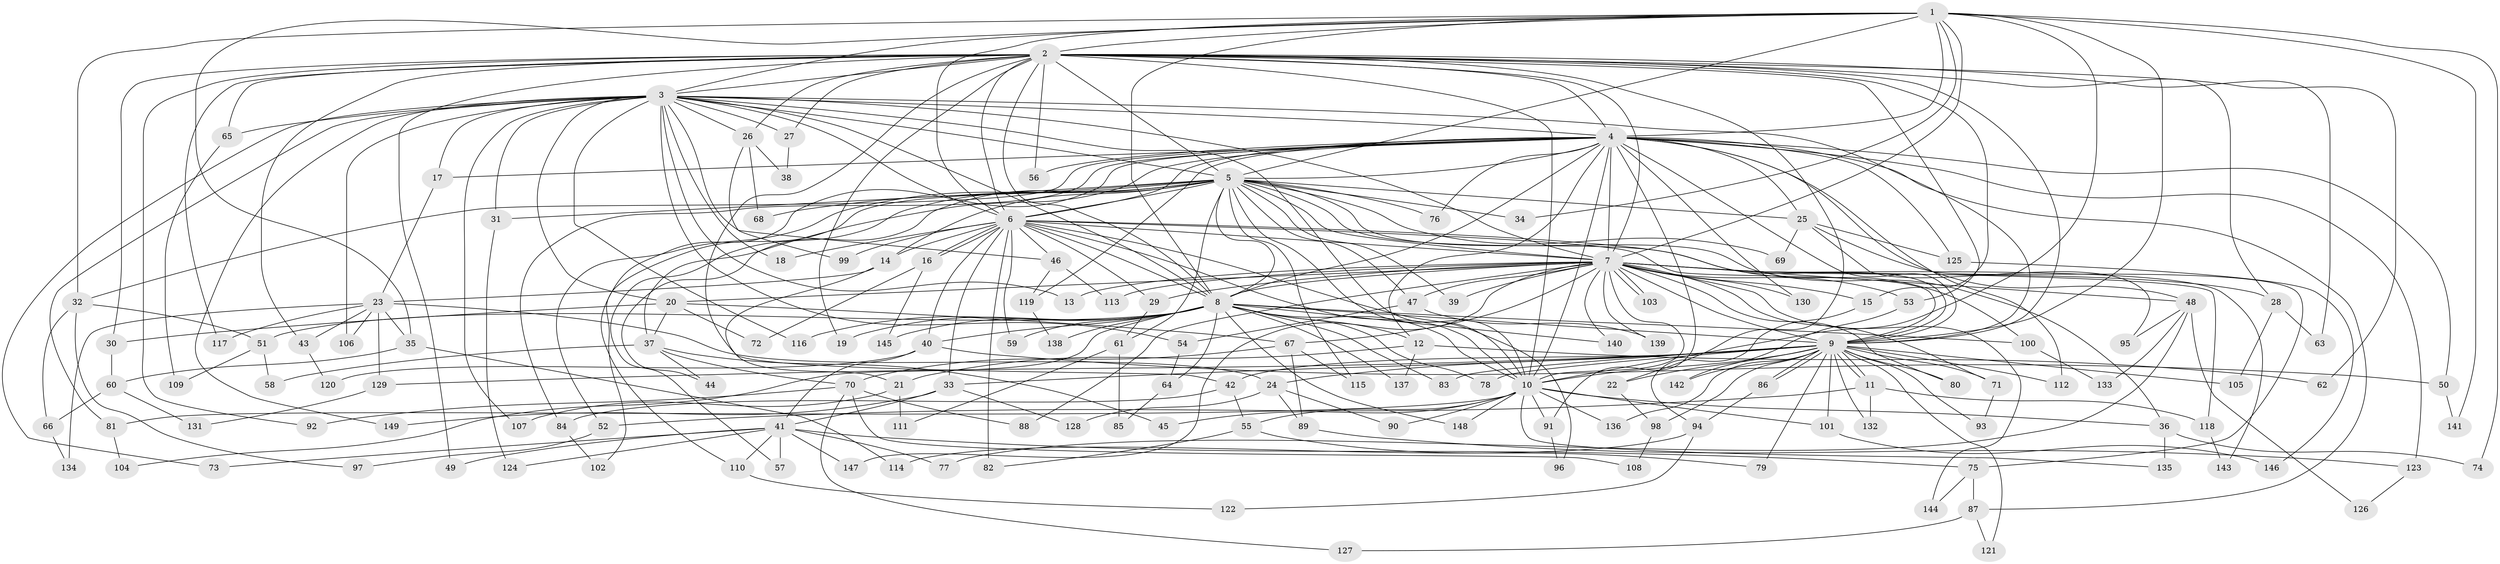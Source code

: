// coarse degree distribution, {3: 0.2, 25: 0.022222222222222223, 6: 0.08888888888888889, 2: 0.2, 5: 0.1111111111111111, 4: 0.13333333333333333, 9: 0.044444444444444446, 14: 0.022222222222222223, 8: 0.022222222222222223, 20: 0.022222222222222223, 1: 0.022222222222222223, 16: 0.022222222222222223, 19: 0.022222222222222223, 18: 0.022222222222222223, 7: 0.022222222222222223, 10: 0.022222222222222223}
// Generated by graph-tools (version 1.1) at 2025/36/03/04/25 23:36:22]
// undirected, 149 vertices, 323 edges
graph export_dot {
  node [color=gray90,style=filled];
  1;
  2;
  3;
  4;
  5;
  6;
  7;
  8;
  9;
  10;
  11;
  12;
  13;
  14;
  15;
  16;
  17;
  18;
  19;
  20;
  21;
  22;
  23;
  24;
  25;
  26;
  27;
  28;
  29;
  30;
  31;
  32;
  33;
  34;
  35;
  36;
  37;
  38;
  39;
  40;
  41;
  42;
  43;
  44;
  45;
  46;
  47;
  48;
  49;
  50;
  51;
  52;
  53;
  54;
  55;
  56;
  57;
  58;
  59;
  60;
  61;
  62;
  63;
  64;
  65;
  66;
  67;
  68;
  69;
  70;
  71;
  72;
  73;
  74;
  75;
  76;
  77;
  78;
  79;
  80;
  81;
  82;
  83;
  84;
  85;
  86;
  87;
  88;
  89;
  90;
  91;
  92;
  93;
  94;
  95;
  96;
  97;
  98;
  99;
  100;
  101;
  102;
  103;
  104;
  105;
  106;
  107;
  108;
  109;
  110;
  111;
  112;
  113;
  114;
  115;
  116;
  117;
  118;
  119;
  120;
  121;
  122;
  123;
  124;
  125;
  126;
  127;
  128;
  129;
  130;
  131;
  132;
  133;
  134;
  135;
  136;
  137;
  138;
  139;
  140;
  141;
  142;
  143;
  144;
  145;
  146;
  147;
  148;
  149;
  1 -- 2;
  1 -- 3;
  1 -- 4;
  1 -- 5;
  1 -- 6;
  1 -- 7;
  1 -- 8;
  1 -- 9;
  1 -- 10;
  1 -- 32;
  1 -- 34;
  1 -- 35;
  1 -- 74;
  1 -- 141;
  2 -- 3;
  2 -- 4;
  2 -- 5;
  2 -- 6;
  2 -- 7;
  2 -- 8;
  2 -- 9;
  2 -- 10;
  2 -- 15;
  2 -- 19;
  2 -- 22;
  2 -- 26;
  2 -- 27;
  2 -- 28;
  2 -- 30;
  2 -- 42;
  2 -- 43;
  2 -- 49;
  2 -- 53;
  2 -- 56;
  2 -- 62;
  2 -- 63;
  2 -- 65;
  2 -- 92;
  2 -- 117;
  3 -- 4;
  3 -- 5;
  3 -- 6;
  3 -- 7;
  3 -- 8;
  3 -- 9;
  3 -- 10;
  3 -- 13;
  3 -- 17;
  3 -- 18;
  3 -- 20;
  3 -- 26;
  3 -- 27;
  3 -- 31;
  3 -- 46;
  3 -- 54;
  3 -- 65;
  3 -- 73;
  3 -- 81;
  3 -- 106;
  3 -- 107;
  3 -- 116;
  3 -- 149;
  4 -- 5;
  4 -- 6;
  4 -- 7;
  4 -- 8;
  4 -- 9;
  4 -- 10;
  4 -- 12;
  4 -- 17;
  4 -- 25;
  4 -- 32;
  4 -- 37;
  4 -- 48;
  4 -- 50;
  4 -- 56;
  4 -- 76;
  4 -- 84;
  4 -- 87;
  4 -- 91;
  4 -- 110;
  4 -- 112;
  4 -- 119;
  4 -- 123;
  4 -- 125;
  4 -- 130;
  5 -- 6;
  5 -- 7;
  5 -- 8;
  5 -- 9;
  5 -- 10;
  5 -- 14;
  5 -- 25;
  5 -- 31;
  5 -- 34;
  5 -- 36;
  5 -- 39;
  5 -- 44;
  5 -- 47;
  5 -- 52;
  5 -- 57;
  5 -- 61;
  5 -- 68;
  5 -- 69;
  5 -- 76;
  5 -- 102;
  5 -- 115;
  6 -- 7;
  6 -- 8;
  6 -- 9;
  6 -- 10;
  6 -- 14;
  6 -- 16;
  6 -- 16;
  6 -- 18;
  6 -- 29;
  6 -- 33;
  6 -- 40;
  6 -- 46;
  6 -- 59;
  6 -- 82;
  6 -- 96;
  6 -- 99;
  6 -- 100;
  7 -- 8;
  7 -- 9;
  7 -- 10;
  7 -- 13;
  7 -- 15;
  7 -- 20;
  7 -- 28;
  7 -- 29;
  7 -- 39;
  7 -- 47;
  7 -- 48;
  7 -- 53;
  7 -- 67;
  7 -- 71;
  7 -- 80;
  7 -- 88;
  7 -- 103;
  7 -- 103;
  7 -- 113;
  7 -- 118;
  7 -- 130;
  7 -- 139;
  7 -- 140;
  7 -- 143;
  7 -- 144;
  7 -- 147;
  8 -- 9;
  8 -- 10;
  8 -- 12;
  8 -- 19;
  8 -- 40;
  8 -- 51;
  8 -- 59;
  8 -- 64;
  8 -- 78;
  8 -- 83;
  8 -- 100;
  8 -- 104;
  8 -- 116;
  8 -- 137;
  8 -- 138;
  8 -- 140;
  8 -- 145;
  8 -- 148;
  9 -- 10;
  9 -- 11;
  9 -- 11;
  9 -- 22;
  9 -- 24;
  9 -- 33;
  9 -- 42;
  9 -- 71;
  9 -- 78;
  9 -- 79;
  9 -- 80;
  9 -- 83;
  9 -- 86;
  9 -- 86;
  9 -- 93;
  9 -- 98;
  9 -- 101;
  9 -- 105;
  9 -- 112;
  9 -- 121;
  9 -- 129;
  9 -- 132;
  9 -- 136;
  9 -- 142;
  10 -- 36;
  10 -- 45;
  10 -- 55;
  10 -- 81;
  10 -- 90;
  10 -- 91;
  10 -- 101;
  10 -- 135;
  10 -- 136;
  10 -- 148;
  11 -- 52;
  11 -- 118;
  11 -- 132;
  12 -- 21;
  12 -- 62;
  12 -- 137;
  14 -- 21;
  14 -- 23;
  15 -- 94;
  16 -- 72;
  16 -- 145;
  17 -- 23;
  20 -- 30;
  20 -- 37;
  20 -- 67;
  20 -- 72;
  21 -- 107;
  21 -- 111;
  22 -- 98;
  23 -- 24;
  23 -- 35;
  23 -- 43;
  23 -- 106;
  23 -- 117;
  23 -- 129;
  23 -- 134;
  24 -- 89;
  24 -- 90;
  24 -- 128;
  25 -- 69;
  25 -- 75;
  25 -- 95;
  25 -- 125;
  26 -- 38;
  26 -- 68;
  26 -- 99;
  27 -- 38;
  28 -- 63;
  28 -- 105;
  29 -- 61;
  30 -- 60;
  31 -- 124;
  32 -- 51;
  32 -- 66;
  32 -- 97;
  33 -- 41;
  33 -- 128;
  33 -- 149;
  35 -- 60;
  35 -- 114;
  36 -- 74;
  36 -- 135;
  37 -- 44;
  37 -- 45;
  37 -- 58;
  37 -- 70;
  40 -- 41;
  40 -- 50;
  40 -- 120;
  41 -- 49;
  41 -- 57;
  41 -- 73;
  41 -- 75;
  41 -- 77;
  41 -- 110;
  41 -- 124;
  41 -- 147;
  42 -- 55;
  42 -- 84;
  43 -- 120;
  46 -- 113;
  46 -- 119;
  47 -- 54;
  47 -- 139;
  48 -- 77;
  48 -- 95;
  48 -- 126;
  48 -- 133;
  50 -- 141;
  51 -- 58;
  51 -- 109;
  52 -- 97;
  53 -- 142;
  54 -- 64;
  55 -- 79;
  55 -- 82;
  60 -- 66;
  60 -- 131;
  61 -- 85;
  61 -- 111;
  64 -- 85;
  65 -- 109;
  66 -- 134;
  67 -- 70;
  67 -- 89;
  67 -- 115;
  70 -- 88;
  70 -- 92;
  70 -- 108;
  70 -- 127;
  71 -- 93;
  75 -- 87;
  75 -- 144;
  81 -- 104;
  84 -- 102;
  86 -- 94;
  87 -- 121;
  87 -- 127;
  89 -- 123;
  91 -- 96;
  94 -- 114;
  94 -- 122;
  98 -- 108;
  100 -- 133;
  101 -- 146;
  110 -- 122;
  118 -- 143;
  119 -- 138;
  123 -- 126;
  125 -- 146;
  129 -- 131;
}

